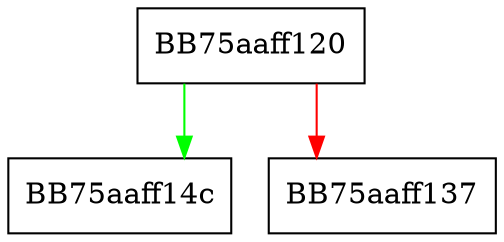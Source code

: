 digraph mp_lua_api_nri_GetConnectionString {
  node [shape="box"];
  graph [splines=ortho];
  BB75aaff120 -> BB75aaff14c [color="green"];
  BB75aaff120 -> BB75aaff137 [color="red"];
}